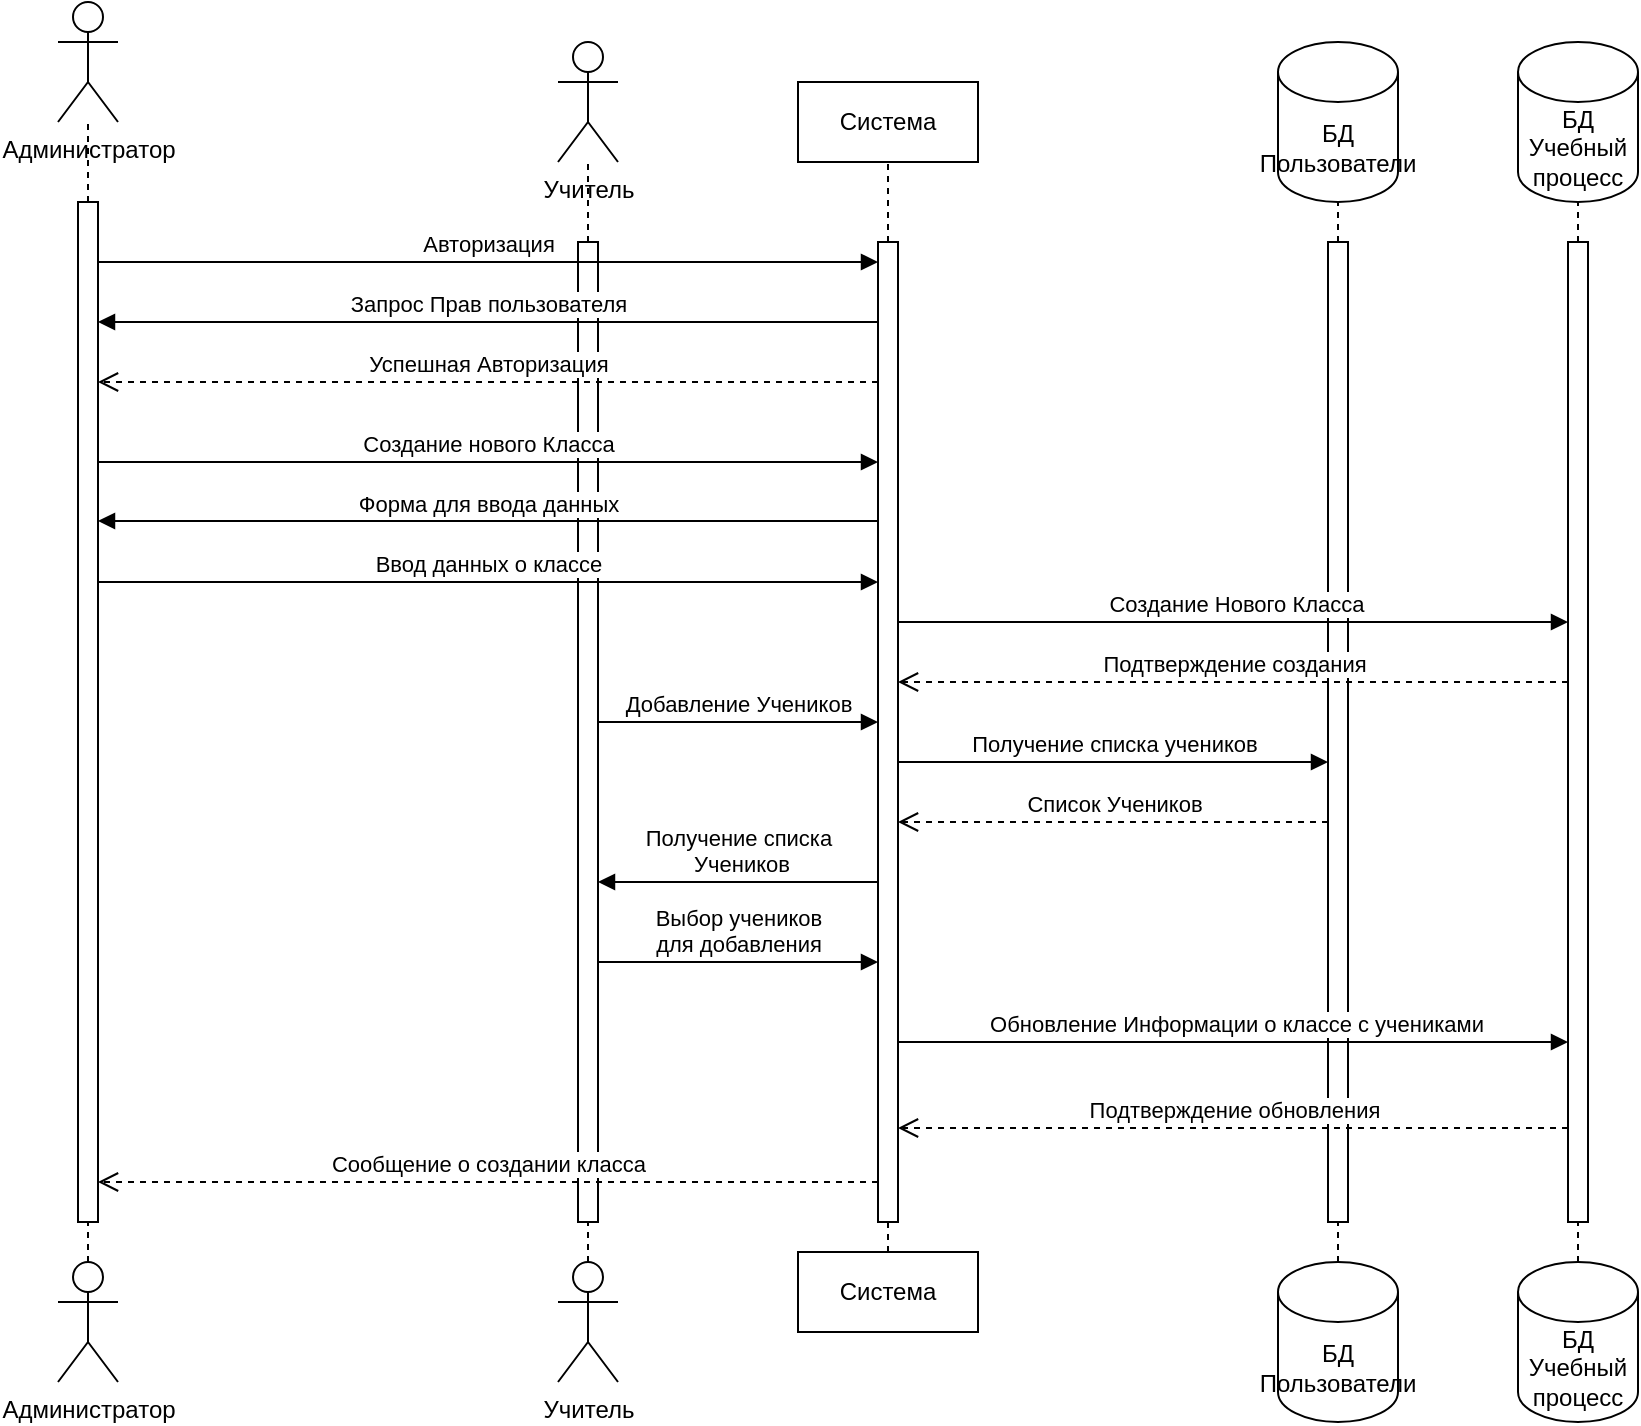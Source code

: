 <mxGraphModel dx="1163" dy="761" grid="1" gridSize="10" guides="1" tooltips="1" connect="1" arrows="1" fold="1" page="1" pageScale="1" pageWidth="827" pageHeight="1169" math="0" shadow="0"><root><mxCell id="0"/><mxCell id="1" parent="0"/><mxCell id="IK2XsmD8G0VPWLhHtN0z-35" value="Добавление Учеников" style="html=1;verticalAlign=bottom;endArrow=block;curved=0;rounded=0;" parent="1" source="IK2XsmD8G0VPWLhHtN0z-33" target="IK2XsmD8G0VPWLhHtN0z-9" edge="1"><mxGeometry width="80" relative="1" as="geometry"><mxPoint x="110" y="320" as="sourcePoint"/><mxPoint x="460" y="320" as="targetPoint"/><Array as="points"><mxPoint x="370" y="380"/></Array></mxGeometry></mxCell><mxCell id="IK2XsmD8G0VPWLhHtN0z-1" value="Администратор" style="shape=umlActor;verticalLabelPosition=bottom;verticalAlign=top;html=1;outlineConnect=0;" parent="1" vertex="1"><mxGeometry x="80" y="20" width="30" height="60" as="geometry"/></mxCell><mxCell id="IK2XsmD8G0VPWLhHtN0z-2" value="Администратор" style="shape=umlActor;verticalLabelPosition=bottom;verticalAlign=top;html=1;outlineConnect=0;" parent="1" vertex="1"><mxGeometry x="80" y="650" width="30" height="60" as="geometry"/></mxCell><mxCell id="IK2XsmD8G0VPWLhHtN0z-3" value="" style="endArrow=none;dashed=1;html=1;rounded=0;exitX=0.5;exitY=0;exitDx=0;exitDy=0;exitPerimeter=0;" parent="1" source="IK2XsmD8G0VPWLhHtN0z-11" target="IK2XsmD8G0VPWLhHtN0z-1" edge="1"><mxGeometry width="50" height="50" relative="1" as="geometry"><mxPoint x="310" y="120" as="sourcePoint"/><mxPoint x="360" y="70" as="targetPoint"/><Array as="points"/></mxGeometry></mxCell><mxCell id="IK2XsmD8G0VPWLhHtN0z-4" value="Система" style="rounded=0;whiteSpace=wrap;html=1;" parent="1" vertex="1"><mxGeometry x="450" y="60" width="90" height="40" as="geometry"/></mxCell><mxCell id="IK2XsmD8G0VPWLhHtN0z-5" value="Система" style="rounded=0;whiteSpace=wrap;html=1;" parent="1" vertex="1"><mxGeometry x="450" y="645" width="90" height="40" as="geometry"/></mxCell><mxCell id="IK2XsmD8G0VPWLhHtN0z-6" value="" style="endArrow=none;dashed=1;html=1;rounded=0;entryX=0.5;entryY=1;entryDx=0;entryDy=0;exitX=0.5;exitY=0;exitDx=0;exitDy=0;" parent="1" source="IK2XsmD8G0VPWLhHtN0z-9" target="IK2XsmD8G0VPWLhHtN0z-4" edge="1"><mxGeometry width="50" height="50" relative="1" as="geometry"><mxPoint x="450" y="240" as="sourcePoint"/><mxPoint x="500" y="190" as="targetPoint"/></mxGeometry></mxCell><mxCell id="IK2XsmD8G0VPWLhHtN0z-8" value="" style="endArrow=none;dashed=1;html=1;rounded=0;entryX=0.5;entryY=1;entryDx=0;entryDy=0;exitX=0.5;exitY=0;exitDx=0;exitDy=0;" parent="1" source="IK2XsmD8G0VPWLhHtN0z-5" target="IK2XsmD8G0VPWLhHtN0z-9" edge="1"><mxGeometry width="50" height="50" relative="1" as="geometry"><mxPoint x="495" y="460" as="sourcePoint"/><mxPoint x="495" y="100" as="targetPoint"/></mxGeometry></mxCell><mxCell id="IK2XsmD8G0VPWLhHtN0z-9" value="" style="html=1;points=[[0,0,0,0,5],[0,1,0,0,-5],[1,0,0,0,5],[1,1,0,0,-5]];perimeter=orthogonalPerimeter;outlineConnect=0;targetShapes=umlLifeline;portConstraint=eastwest;newEdgeStyle={&quot;curved&quot;:0,&quot;rounded&quot;:0};" parent="1" vertex="1"><mxGeometry x="490" y="140" width="10" height="490" as="geometry"/></mxCell><mxCell id="IK2XsmD8G0VPWLhHtN0z-10" value="" style="endArrow=none;dashed=1;html=1;rounded=0;exitX=0.5;exitY=0;exitDx=0;exitDy=0;exitPerimeter=0;" parent="1" source="IK2XsmD8G0VPWLhHtN0z-2" target="IK2XsmD8G0VPWLhHtN0z-11" edge="1"><mxGeometry width="50" height="50" relative="1" as="geometry"><mxPoint x="95" y="440" as="sourcePoint"/><mxPoint x="95" y="80" as="targetPoint"/><Array as="points"/></mxGeometry></mxCell><mxCell id="IK2XsmD8G0VPWLhHtN0z-11" value="" style="html=1;points=[[0,0,0,0,5],[0,1,0,0,-5],[1,0,0,0,5],[1,1,0,0,-5]];perimeter=orthogonalPerimeter;outlineConnect=0;targetShapes=umlLifeline;portConstraint=eastwest;newEdgeStyle={&quot;curved&quot;:0,&quot;rounded&quot;:0};" parent="1" vertex="1"><mxGeometry x="90" y="120" width="10" height="510" as="geometry"/></mxCell><mxCell id="IK2XsmD8G0VPWLhHtN0z-14" value="БД Пользователи" style="shape=cylinder3;whiteSpace=wrap;html=1;boundedLbl=1;backgroundOutline=1;size=15;" parent="1" vertex="1"><mxGeometry x="690" y="650" width="60" height="80" as="geometry"/></mxCell><mxCell id="IK2XsmD8G0VPWLhHtN0z-15" value="БД Пользователи" style="shape=cylinder3;whiteSpace=wrap;html=1;boundedLbl=1;backgroundOutline=1;size=15;" parent="1" vertex="1"><mxGeometry x="690" y="40" width="60" height="80" as="geometry"/></mxCell><mxCell id="IK2XsmD8G0VPWLhHtN0z-16" value="" style="endArrow=none;dashed=1;html=1;rounded=0;entryX=0.5;entryY=1;entryDx=0;entryDy=0;entryPerimeter=0;exitX=0.5;exitY=0;exitDx=0;exitDy=0;exitPerimeter=0;" parent="1" source="IK2XsmD8G0VPWLhHtN0z-18" target="IK2XsmD8G0VPWLhHtN0z-15" edge="1"><mxGeometry width="50" height="50" relative="1" as="geometry"><mxPoint x="490" y="340" as="sourcePoint"/><mxPoint x="540" y="290" as="targetPoint"/></mxGeometry></mxCell><mxCell id="IK2XsmD8G0VPWLhHtN0z-17" value="" style="endArrow=none;dashed=1;html=1;rounded=0;entryX=0.5;entryY=1;entryDx=0;entryDy=0;entryPerimeter=0;exitX=0.5;exitY=0;exitDx=0;exitDy=0;exitPerimeter=0;" parent="1" source="IK2XsmD8G0VPWLhHtN0z-14" target="IK2XsmD8G0VPWLhHtN0z-18" edge="1"><mxGeometry width="50" height="50" relative="1" as="geometry"><mxPoint x="720" y="460" as="sourcePoint"/><mxPoint x="720" y="120" as="targetPoint"/></mxGeometry></mxCell><mxCell id="IK2XsmD8G0VPWLhHtN0z-18" value="" style="html=1;points=[[0,0,0,0,5],[0,1,0,0,-5],[1,0,0,0,5],[1,1,0,0,-5]];perimeter=orthogonalPerimeter;outlineConnect=0;targetShapes=umlLifeline;portConstraint=eastwest;newEdgeStyle={&quot;curved&quot;:0,&quot;rounded&quot;:0};" parent="1" vertex="1"><mxGeometry x="715" y="140" width="10" height="490" as="geometry"/></mxCell><mxCell id="IK2XsmD8G0VPWLhHtN0z-19" value="Создание Нового Класса" style="html=1;verticalAlign=bottom;endArrow=block;curved=0;rounded=0;" parent="1" target="IK2XsmD8G0VPWLhHtN0z-28" edge="1"><mxGeometry x="0.006" width="80" relative="1" as="geometry"><mxPoint x="500" y="330" as="sourcePoint"/><mxPoint x="730" y="330" as="targetPoint"/><Array as="points"/><mxPoint as="offset"/></mxGeometry></mxCell><mxCell id="IK2XsmD8G0VPWLhHtN0z-20" value="Подтверждение создания" style="html=1;verticalAlign=bottom;endArrow=open;dashed=1;endSize=8;curved=0;rounded=0;" parent="1" edge="1"><mxGeometry relative="1" as="geometry"><mxPoint x="500" y="360" as="targetPoint"/><mxPoint x="835" y="360.0" as="sourcePoint"/><Array as="points"/></mxGeometry></mxCell><mxCell id="IK2XsmD8G0VPWLhHtN0z-24" value="БД Учебный процесс" style="shape=cylinder3;whiteSpace=wrap;html=1;boundedLbl=1;backgroundOutline=1;size=15;" parent="1" vertex="1"><mxGeometry x="810" y="650" width="60" height="80" as="geometry"/></mxCell><mxCell id="IK2XsmD8G0VPWLhHtN0z-25" value="БД Учебный процесс" style="shape=cylinder3;whiteSpace=wrap;html=1;boundedLbl=1;backgroundOutline=1;size=15;" parent="1" vertex="1"><mxGeometry x="810" y="40" width="60" height="80" as="geometry"/></mxCell><mxCell id="IK2XsmD8G0VPWLhHtN0z-26" value="" style="endArrow=none;dashed=1;html=1;rounded=0;entryX=0.5;entryY=1;entryDx=0;entryDy=0;entryPerimeter=0;exitX=0.5;exitY=0;exitDx=0;exitDy=0;exitPerimeter=0;" parent="1" source="IK2XsmD8G0VPWLhHtN0z-28" target="IK2XsmD8G0VPWLhHtN0z-25" edge="1"><mxGeometry width="50" height="50" relative="1" as="geometry"><mxPoint x="610" y="340" as="sourcePoint"/><mxPoint x="660" y="290" as="targetPoint"/></mxGeometry></mxCell><mxCell id="IK2XsmD8G0VPWLhHtN0z-27" value="" style="endArrow=none;dashed=1;html=1;rounded=0;entryX=0.5;entryY=1;entryDx=0;entryDy=0;entryPerimeter=0;exitX=0.5;exitY=0;exitDx=0;exitDy=0;exitPerimeter=0;" parent="1" source="IK2XsmD8G0VPWLhHtN0z-24" target="IK2XsmD8G0VPWLhHtN0z-28" edge="1"><mxGeometry width="50" height="50" relative="1" as="geometry"><mxPoint x="840" y="460" as="sourcePoint"/><mxPoint x="840" y="120" as="targetPoint"/></mxGeometry></mxCell><mxCell id="IK2XsmD8G0VPWLhHtN0z-28" value="" style="html=1;points=[[0,0,0,0,5],[0,1,0,0,-5],[1,0,0,0,5],[1,1,0,0,-5]];perimeter=orthogonalPerimeter;outlineConnect=0;targetShapes=umlLifeline;portConstraint=eastwest;newEdgeStyle={&quot;curved&quot;:0,&quot;rounded&quot;:0};" parent="1" vertex="1"><mxGeometry x="835" y="140" width="10" height="490" as="geometry"/></mxCell><mxCell id="IK2XsmD8G0VPWLhHtN0z-29" value="Учитель" style="shape=umlActor;verticalLabelPosition=bottom;verticalAlign=top;html=1;outlineConnect=0;" parent="1" vertex="1"><mxGeometry x="330" y="40" width="30" height="60" as="geometry"/></mxCell><mxCell id="IK2XsmD8G0VPWLhHtN0z-30" value="Учитель" style="shape=umlActor;verticalLabelPosition=bottom;verticalAlign=top;html=1;outlineConnect=0;" parent="1" vertex="1"><mxGeometry x="330" y="650" width="30" height="60" as="geometry"/></mxCell><mxCell id="IK2XsmD8G0VPWLhHtN0z-31" value="" style="endArrow=none;dashed=1;html=1;rounded=0;exitX=0.5;exitY=0;exitDx=0;exitDy=0;exitPerimeter=0;" parent="1" source="IK2XsmD8G0VPWLhHtN0z-33" target="IK2XsmD8G0VPWLhHtN0z-29" edge="1"><mxGeometry width="50" height="50" relative="1" as="geometry"><mxPoint x="560" y="140" as="sourcePoint"/><mxPoint x="610" y="90" as="targetPoint"/><Array as="points"/></mxGeometry></mxCell><mxCell id="IK2XsmD8G0VPWLhHtN0z-32" value="" style="endArrow=none;dashed=1;html=1;rounded=0;exitX=0.5;exitY=0;exitDx=0;exitDy=0;exitPerimeter=0;" parent="1" source="IK2XsmD8G0VPWLhHtN0z-30" target="IK2XsmD8G0VPWLhHtN0z-33" edge="1"><mxGeometry width="50" height="50" relative="1" as="geometry"><mxPoint x="345" y="460" as="sourcePoint"/><mxPoint x="345" y="100" as="targetPoint"/><Array as="points"/></mxGeometry></mxCell><mxCell id="IK2XsmD8G0VPWLhHtN0z-33" value="" style="html=1;points=[[0,0,0,0,5],[0,1,0,0,-5],[1,0,0,0,5],[1,1,0,0,-5]];perimeter=orthogonalPerimeter;outlineConnect=0;targetShapes=umlLifeline;portConstraint=eastwest;newEdgeStyle={&quot;curved&quot;:0,&quot;rounded&quot;:0};" parent="1" vertex="1"><mxGeometry x="340" y="140" width="10" height="490" as="geometry"/></mxCell><mxCell id="IK2XsmD8G0VPWLhHtN0z-34" value="Форма для ввода данных" style="html=1;verticalAlign=bottom;endArrow=block;curved=0;rounded=0;" parent="1" source="IK2XsmD8G0VPWLhHtN0z-9" edge="1"><mxGeometry width="80" relative="1" as="geometry"><mxPoint x="430" y="279.5" as="sourcePoint"/><mxPoint x="100" y="279.5" as="targetPoint"/><Array as="points"><mxPoint x="180" y="279.5"/></Array></mxGeometry></mxCell><mxCell id="IK2XsmD8G0VPWLhHtN0z-13" value="Создание нового Класса" style="html=1;verticalAlign=bottom;endArrow=block;curved=0;rounded=0;" parent="1" target="IK2XsmD8G0VPWLhHtN0z-9" edge="1"><mxGeometry width="80" relative="1" as="geometry"><mxPoint x="100" y="250" as="sourcePoint"/><mxPoint x="350" y="250" as="targetPoint"/><Array as="points"><mxPoint x="170" y="250"/></Array></mxGeometry></mxCell><mxCell id="IK2XsmD8G0VPWLhHtN0z-12" value="Успешная Авторизация" style="html=1;verticalAlign=bottom;endArrow=open;dashed=1;endSize=8;curved=0;rounded=0;" parent="1" source="IK2XsmD8G0VPWLhHtN0z-9" edge="1"><mxGeometry relative="1" as="geometry"><mxPoint x="100" y="210" as="targetPoint"/><mxPoint x="430" y="210" as="sourcePoint"/><Array as="points"><mxPoint x="290" y="210"/></Array></mxGeometry></mxCell><mxCell id="IK2XsmD8G0VPWLhHtN0z-23" value="Запрос Прав пользователя" style="html=1;verticalAlign=bottom;endArrow=block;curved=0;rounded=0;" parent="1" source="IK2XsmD8G0VPWLhHtN0z-9" edge="1"><mxGeometry width="80" relative="1" as="geometry"><mxPoint x="350" y="180" as="sourcePoint"/><mxPoint x="100" y="180" as="targetPoint"/><Array as="points"><mxPoint x="180" y="180"/></Array></mxGeometry></mxCell><mxCell id="IK2XsmD8G0VPWLhHtN0z-7" value="Авторизация" style="html=1;verticalAlign=bottom;endArrow=block;curved=0;rounded=0;" parent="1" source="IK2XsmD8G0VPWLhHtN0z-11" target="IK2XsmD8G0VPWLhHtN0z-9" edge="1"><mxGeometry width="80" relative="1" as="geometry"><mxPoint x="90" y="160" as="sourcePoint"/><mxPoint x="200" y="220" as="targetPoint"/><Array as="points"><mxPoint x="170" y="150"/></Array></mxGeometry></mxCell><mxCell id="IK2XsmD8G0VPWLhHtN0z-22" value="Ввод данных о классе" style="html=1;verticalAlign=bottom;endArrow=block;curved=0;rounded=0;" parent="1" target="IK2XsmD8G0VPWLhHtN0z-9" edge="1"><mxGeometry width="80" relative="1" as="geometry"><mxPoint x="100" y="310" as="sourcePoint"/><mxPoint x="430" y="310" as="targetPoint"/><Array as="points"><mxPoint x="170" y="310"/></Array></mxGeometry></mxCell><mxCell id="IK2XsmD8G0VPWLhHtN0z-36" value="Получение списка учеников" style="html=1;verticalAlign=bottom;endArrow=block;curved=0;rounded=0;" parent="1" target="IK2XsmD8G0VPWLhHtN0z-18" edge="1"><mxGeometry width="80" relative="1" as="geometry"><mxPoint x="500" y="400" as="sourcePoint"/><mxPoint x="640" y="400" as="targetPoint"/><Array as="points"><mxPoint x="520" y="400"/></Array></mxGeometry></mxCell><mxCell id="IK2XsmD8G0VPWLhHtN0z-37" value="Список Учеников" style="html=1;verticalAlign=bottom;endArrow=open;dashed=1;endSize=8;curved=0;rounded=0;" parent="1" edge="1"><mxGeometry relative="1" as="geometry"><mxPoint x="500" y="430" as="targetPoint"/><mxPoint x="715" y="430" as="sourcePoint"/><Array as="points"/></mxGeometry></mxCell><mxCell id="IK2XsmD8G0VPWLhHtN0z-38" value="Получение списка&lt;div&gt;&amp;nbsp;Учеников&lt;/div&gt;" style="html=1;verticalAlign=bottom;endArrow=block;curved=0;rounded=0;" parent="1" edge="1"><mxGeometry width="80" relative="1" as="geometry"><mxPoint x="490" y="460.0" as="sourcePoint"/><mxPoint x="350" y="460" as="targetPoint"/><Array as="points"><mxPoint x="430" y="460"/></Array></mxGeometry></mxCell><mxCell id="IK2XsmD8G0VPWLhHtN0z-39" value="Выбор учеников&lt;div&gt;для добавления&lt;/div&gt;" style="html=1;verticalAlign=bottom;endArrow=block;curved=0;rounded=0;" parent="1" edge="1"><mxGeometry width="80" relative="1" as="geometry"><mxPoint x="350" y="500" as="sourcePoint"/><mxPoint x="490" y="500" as="targetPoint"/><Array as="points"><mxPoint x="370" y="500"/></Array></mxGeometry></mxCell><mxCell id="IK2XsmD8G0VPWLhHtN0z-40" value="Обновление Информации о классе с учениками" style="html=1;verticalAlign=bottom;endArrow=block;curved=0;rounded=0;" parent="1" edge="1"><mxGeometry x="0.006" width="80" relative="1" as="geometry"><mxPoint x="500" y="540" as="sourcePoint"/><mxPoint x="835" y="540" as="targetPoint"/><Array as="points"/><mxPoint as="offset"/></mxGeometry></mxCell><mxCell id="IK2XsmD8G0VPWLhHtN0z-41" value="Подтверждение обновления" style="html=1;verticalAlign=bottom;endArrow=open;dashed=1;endSize=8;curved=0;rounded=0;" parent="1" edge="1"><mxGeometry relative="1" as="geometry"><mxPoint x="500" y="583" as="targetPoint"/><mxPoint x="835" y="583.0" as="sourcePoint"/><Array as="points"/></mxGeometry></mxCell><mxCell id="IK2XsmD8G0VPWLhHtN0z-21" value="Сообщение о создании класса" style="html=1;verticalAlign=bottom;endArrow=open;dashed=1;endSize=8;curved=0;rounded=0;" parent="1" source="IK2XsmD8G0VPWLhHtN0z-9" edge="1"><mxGeometry relative="1" as="geometry"><mxPoint x="100" y="610" as="targetPoint"/><mxPoint x="350" y="610" as="sourcePoint"/><Array as="points"><mxPoint x="290" y="610"/></Array><mxPoint as="offset"/></mxGeometry></mxCell></root></mxGraphModel>